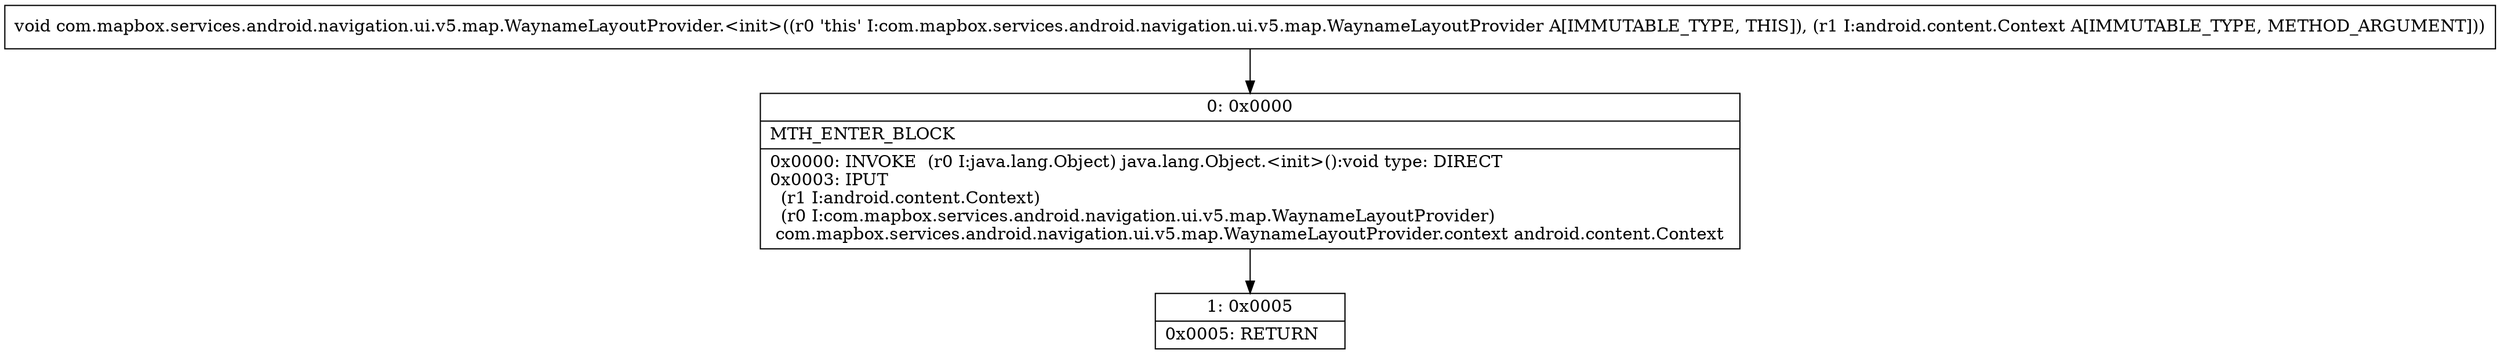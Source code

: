 digraph "CFG forcom.mapbox.services.android.navigation.ui.v5.map.WaynameLayoutProvider.\<init\>(Landroid\/content\/Context;)V" {
Node_0 [shape=record,label="{0\:\ 0x0000|MTH_ENTER_BLOCK\l|0x0000: INVOKE  (r0 I:java.lang.Object) java.lang.Object.\<init\>():void type: DIRECT \l0x0003: IPUT  \l  (r1 I:android.content.Context)\l  (r0 I:com.mapbox.services.android.navigation.ui.v5.map.WaynameLayoutProvider)\l com.mapbox.services.android.navigation.ui.v5.map.WaynameLayoutProvider.context android.content.Context \l}"];
Node_1 [shape=record,label="{1\:\ 0x0005|0x0005: RETURN   \l}"];
MethodNode[shape=record,label="{void com.mapbox.services.android.navigation.ui.v5.map.WaynameLayoutProvider.\<init\>((r0 'this' I:com.mapbox.services.android.navigation.ui.v5.map.WaynameLayoutProvider A[IMMUTABLE_TYPE, THIS]), (r1 I:android.content.Context A[IMMUTABLE_TYPE, METHOD_ARGUMENT])) }"];
MethodNode -> Node_0;
Node_0 -> Node_1;
}

